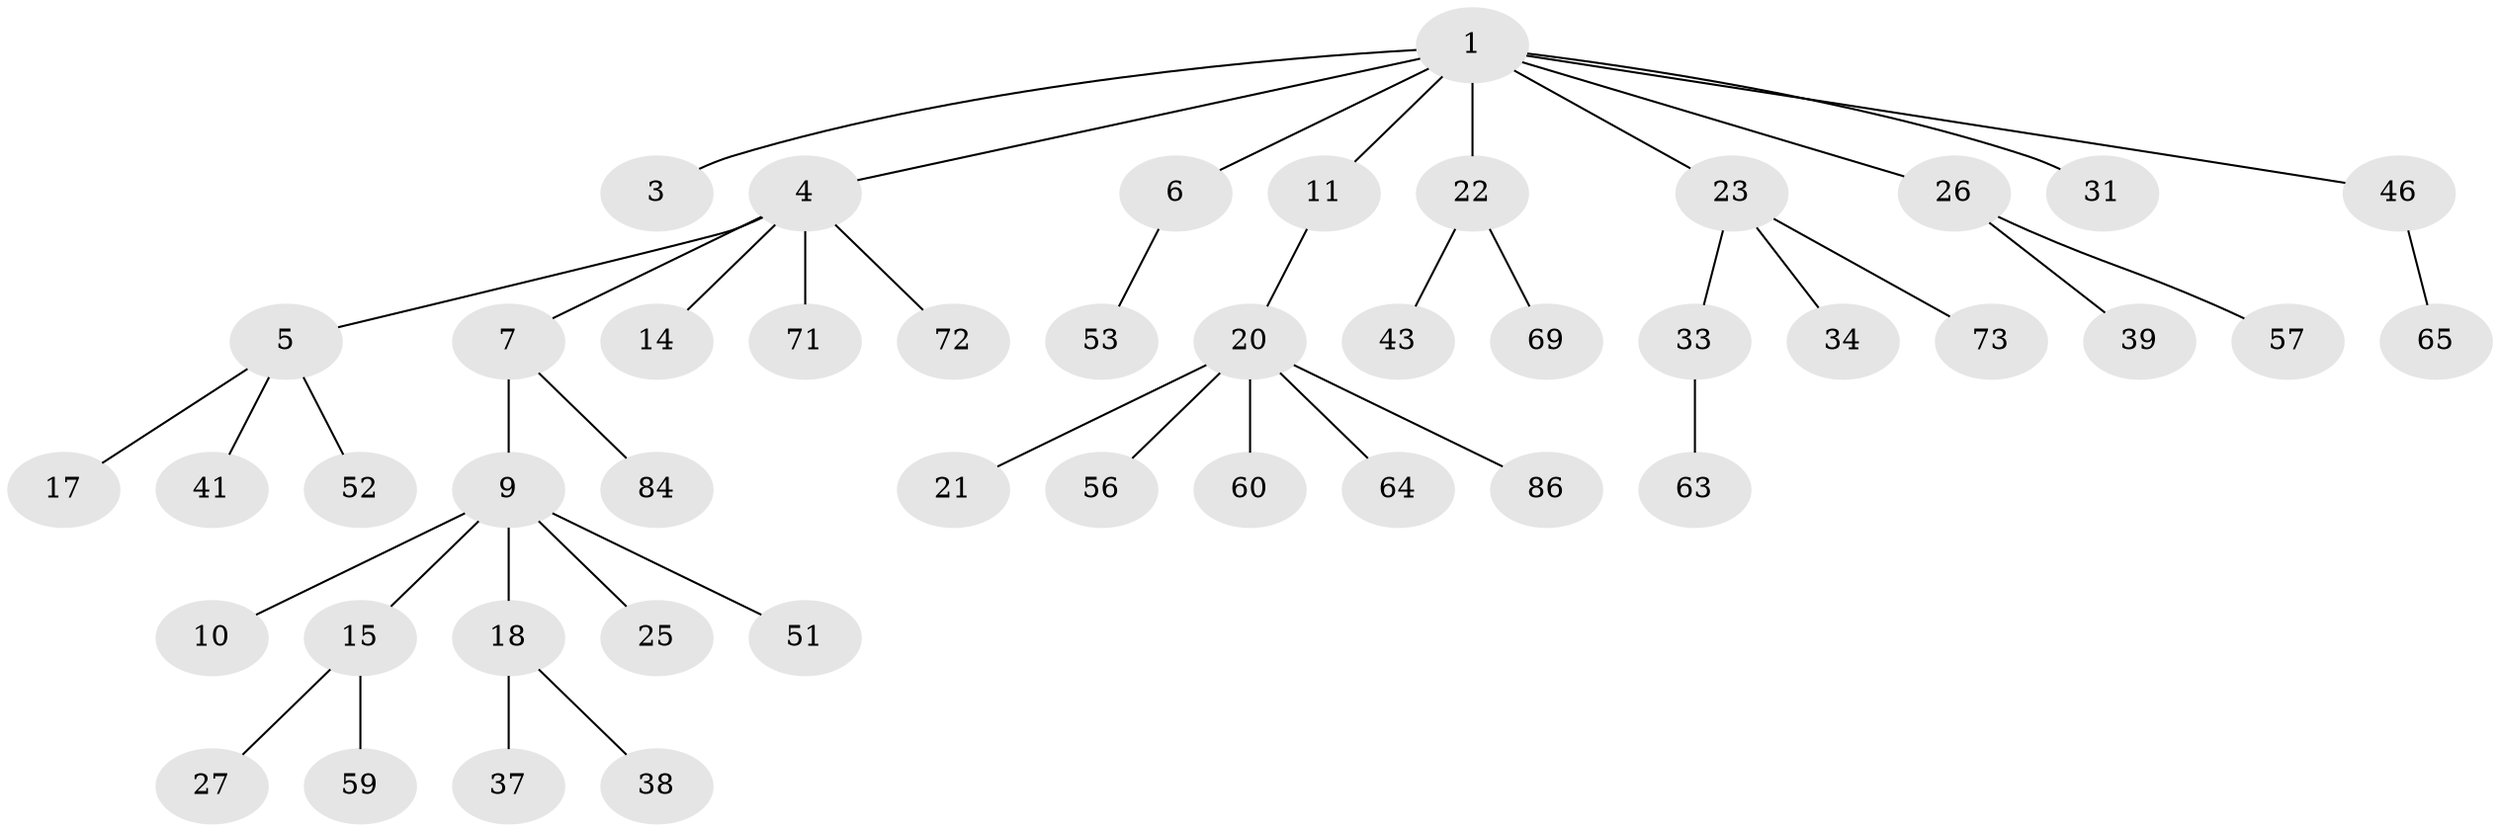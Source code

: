 // original degree distribution, {6: 0.03296703296703297, 5: 0.04395604395604396, 4: 0.03296703296703297, 8: 0.01098901098901099, 1: 0.5494505494505495, 2: 0.1978021978021978, 3: 0.13186813186813187}
// Generated by graph-tools (version 1.1) at 2025/15/03/09/25 04:15:26]
// undirected, 45 vertices, 44 edges
graph export_dot {
graph [start="1"]
  node [color=gray90,style=filled];
  1 [super="+2"];
  3 [super="+50+24+13"];
  4 [super="+49+35+45"];
  5 [super="+12"];
  6 [super="+90+8"];
  7 [super="+19+44"];
  9;
  10;
  11 [super="+16"];
  14 [super="+40"];
  15;
  17;
  18;
  20;
  21;
  22 [super="+32"];
  23 [super="+28"];
  25;
  26 [super="+30"];
  27;
  31;
  33;
  34 [super="+75"];
  37 [super="+67"];
  38;
  39 [super="+58"];
  41 [super="+66"];
  43 [super="+48+85"];
  46 [super="+87"];
  51;
  52;
  53 [super="+55+70"];
  56;
  57;
  59;
  60 [super="+83"];
  63;
  64 [super="+88"];
  65;
  69;
  71;
  72;
  73;
  84;
  86;
  1 -- 3;
  1 -- 6;
  1 -- 11;
  1 -- 22;
  1 -- 26;
  1 -- 4;
  1 -- 23;
  1 -- 46;
  1 -- 31;
  4 -- 5;
  4 -- 7;
  4 -- 14;
  4 -- 72;
  4 -- 71;
  5 -- 17;
  5 -- 41;
  5 -- 52;
  6 -- 53;
  7 -- 9;
  7 -- 84;
  9 -- 10;
  9 -- 15;
  9 -- 18;
  9 -- 25;
  9 -- 51;
  11 -- 20;
  15 -- 27;
  15 -- 59;
  18 -- 37;
  18 -- 38;
  20 -- 21;
  20 -- 56;
  20 -- 60;
  20 -- 64;
  20 -- 86;
  22 -- 43;
  22 -- 69;
  23 -- 73;
  23 -- 34;
  23 -- 33;
  26 -- 57;
  26 -- 39;
  33 -- 63;
  46 -- 65;
}
